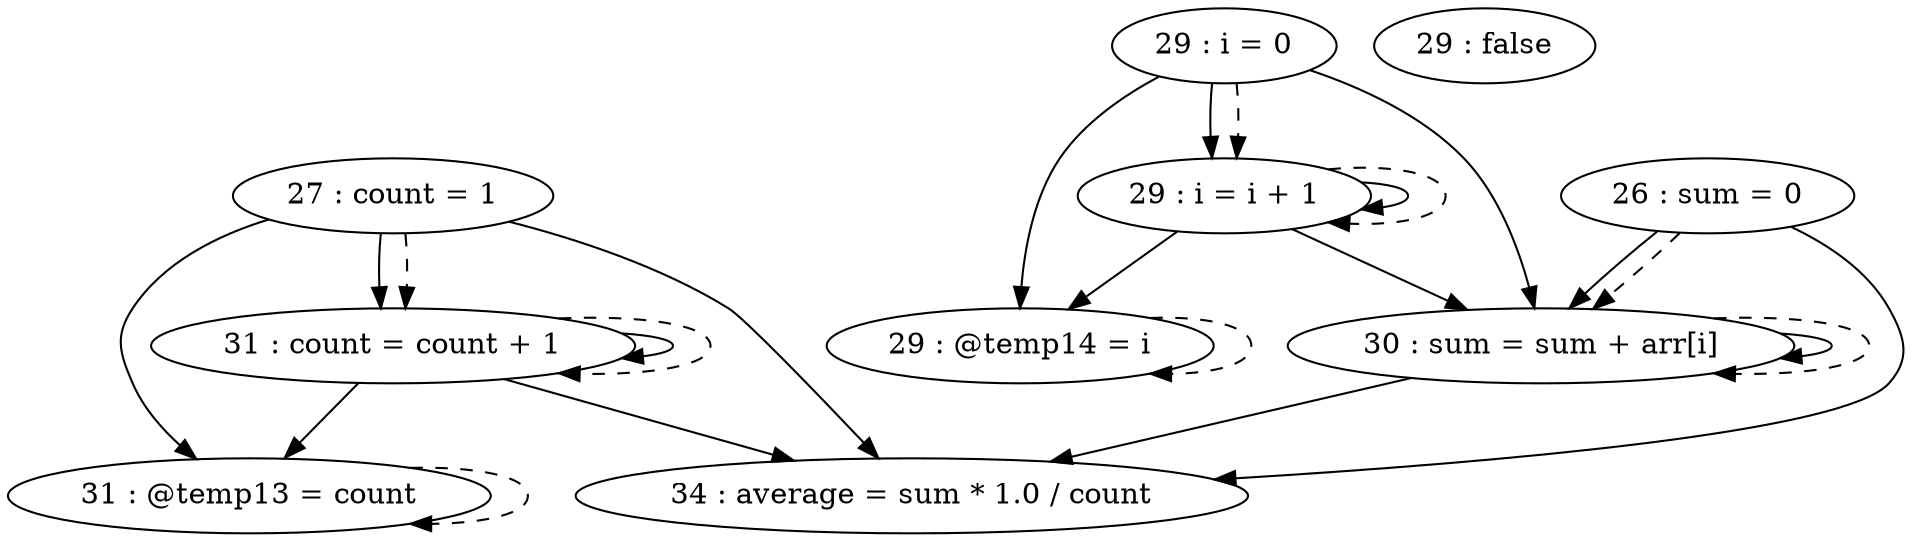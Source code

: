 digraph G {
"26 : sum = 0"
"26 : sum = 0" -> "30 : sum = sum + arr[i]"
"26 : sum = 0" -> "34 : average = sum * 1.0 / count"
"26 : sum = 0" -> "30 : sum = sum + arr[i]" [style=dashed]
"27 : count = 1"
"27 : count = 1" -> "31 : count = count + 1"
"27 : count = 1" -> "31 : @temp13 = count"
"27 : count = 1" -> "34 : average = sum * 1.0 / count"
"27 : count = 1" -> "31 : count = count + 1" [style=dashed]
"29 : i = 0"
"29 : i = 0" -> "29 : @temp14 = i"
"29 : i = 0" -> "30 : sum = sum + arr[i]"
"29 : i = 0" -> "29 : i = i + 1"
"29 : i = 0" -> "29 : i = i + 1" [style=dashed]
"29 : false"
"30 : sum = sum + arr[i]"
"30 : sum = sum + arr[i]" -> "30 : sum = sum + arr[i]"
"30 : sum = sum + arr[i]" -> "34 : average = sum * 1.0 / count"
"30 : sum = sum + arr[i]" -> "30 : sum = sum + arr[i]" [style=dashed]
"31 : @temp13 = count"
"31 : @temp13 = count" -> "31 : @temp13 = count" [style=dashed]
"31 : count = count + 1"
"31 : count = count + 1" -> "31 : count = count + 1"
"31 : count = count + 1" -> "31 : @temp13 = count"
"31 : count = count + 1" -> "34 : average = sum * 1.0 / count"
"31 : count = count + 1" -> "31 : count = count + 1" [style=dashed]
"29 : @temp14 = i"
"29 : @temp14 = i" -> "29 : @temp14 = i" [style=dashed]
"29 : i = i + 1"
"29 : i = i + 1" -> "29 : @temp14 = i"
"29 : i = i + 1" -> "30 : sum = sum + arr[i]"
"29 : i = i + 1" -> "29 : i = i + 1"
"29 : i = i + 1" -> "29 : i = i + 1" [style=dashed]
"34 : average = sum * 1.0 / count"
}